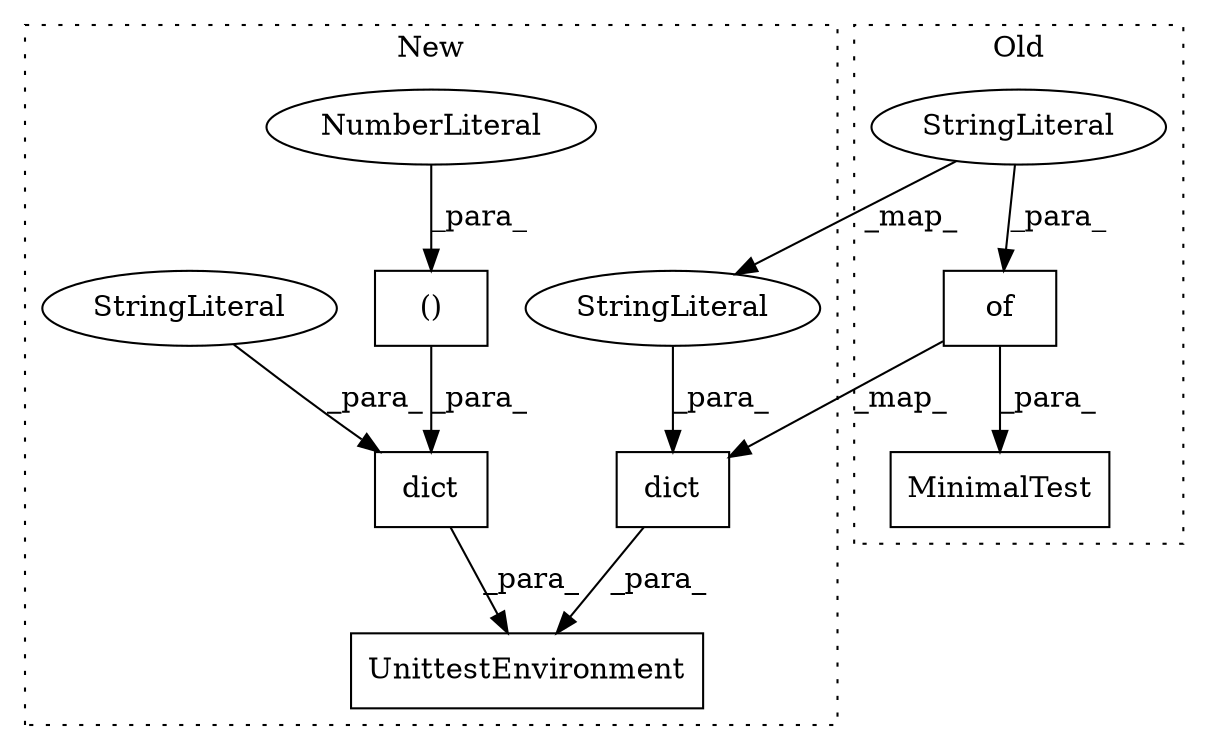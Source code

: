 digraph G {
subgraph cluster0 {
1 [label="MinimalTest" a="32" s="2202,2269" l="12,1" shape="box"];
6 [label="of" a="32" s="2218,2267" l="3,2" shape="box"];
9 [label="StringLiteral" a="45" s="2221" l="5" shape="ellipse"];
label = "Old";
style="dotted";
}
subgraph cluster1 {
2 [label="dict" a="32" s="2441,2484" l="5,2" shape="box"];
3 [label="()" a="106" s="2459" l="25" shape="box"];
4 [label="NumberLiteral" a="34" s="2483" l="1" shape="ellipse"];
5 [label="UnittestEnvironment" a="32" s="2421,2542" l="20,1" shape="box"];
7 [label="dict" a="32" s="2487,2540" l="5,2" shape="box"];
8 [label="StringLiteral" a="45" s="2492" l="7" shape="ellipse"];
10 [label="StringLiteral" a="45" s="2446" l="7" shape="ellipse"];
label = "New";
style="dotted";
}
2 -> 5 [label="_para_"];
3 -> 2 [label="_para_"];
4 -> 3 [label="_para_"];
6 -> 1 [label="_para_"];
6 -> 7 [label="_map_"];
7 -> 5 [label="_para_"];
8 -> 7 [label="_para_"];
9 -> 8 [label="_map_"];
9 -> 6 [label="_para_"];
10 -> 2 [label="_para_"];
}